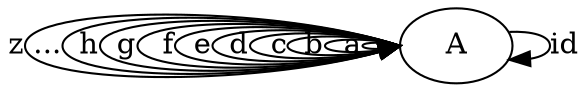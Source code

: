 digraph G
{
	A -> A [label = "id"]
	A:w -> A:w [label = "a"]
	A:w -> A:w [label = "b"]
	A:w -> A:w [label = "c"]
	A:w -> A:w [label = "d"]
	A:w -> A:w [label = "e"]
	A:w -> A:w [label = "f"]
	A:w -> A:w [label = "g"]
	A:w -> A:w [label = "h"]
	A:w -> A:w [label = "..."]
	A:w -> A:w [label = "z"]
}
